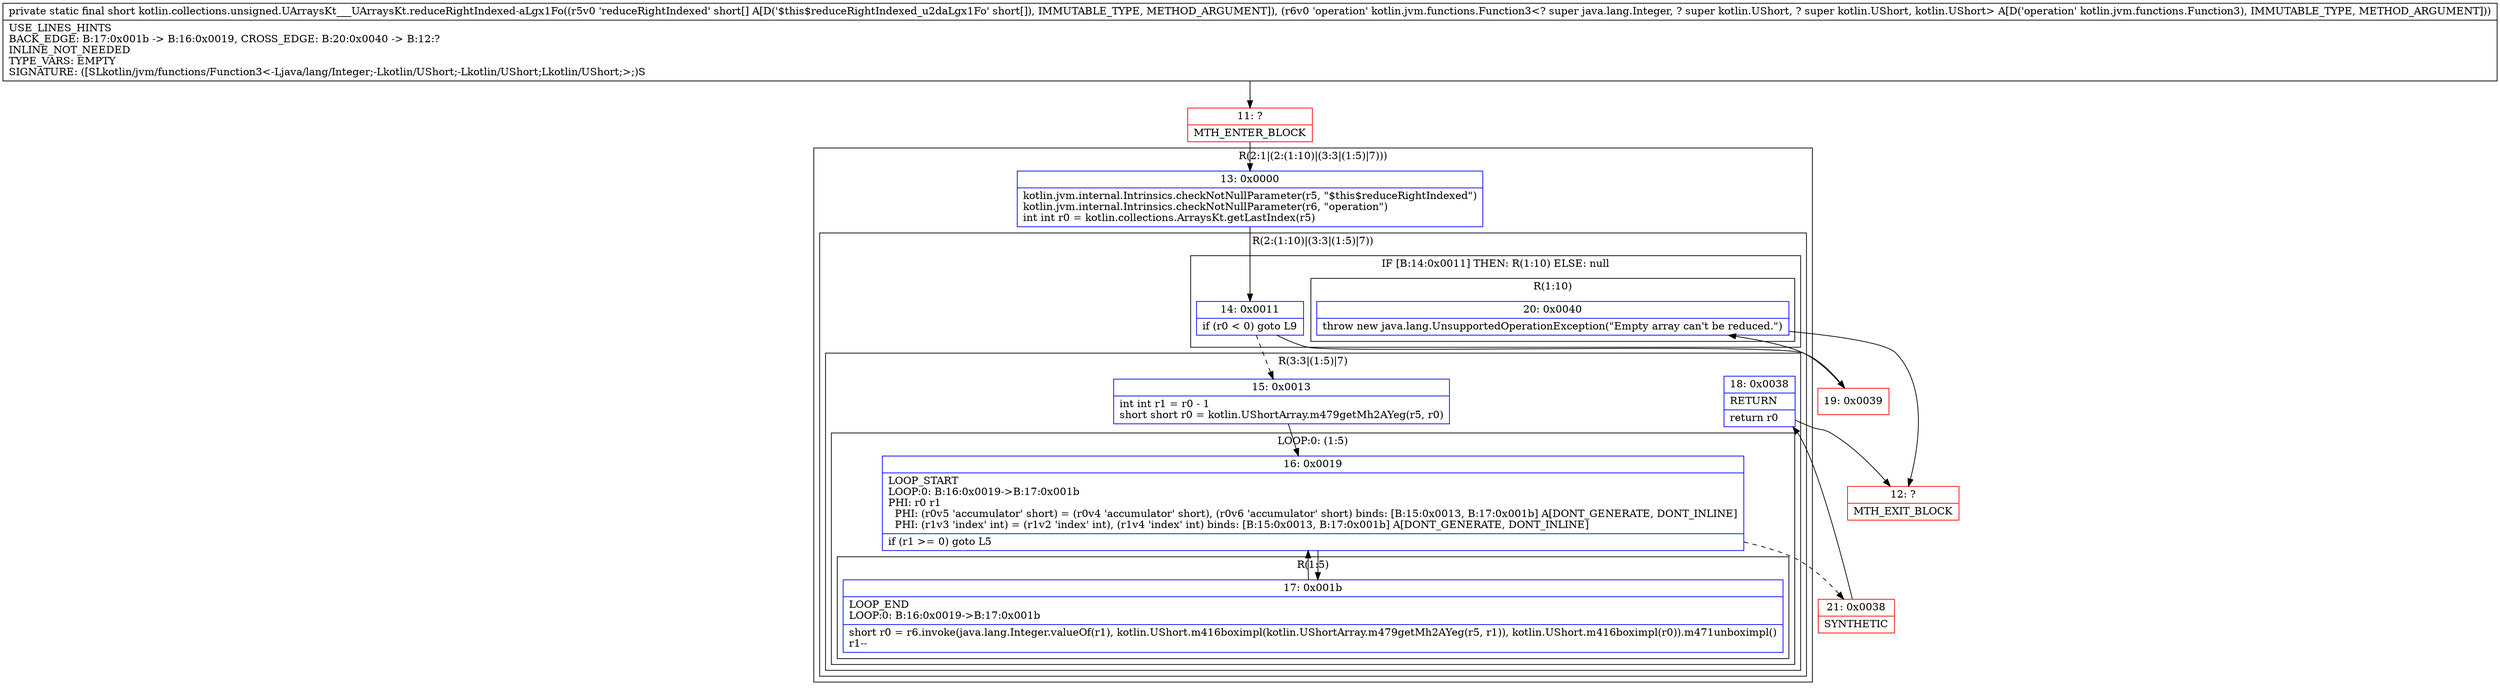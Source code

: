 digraph "CFG forkotlin.collections.unsigned.UArraysKt___UArraysKt.reduceRightIndexed\-aLgx1Fo([SLkotlin\/jvm\/functions\/Function3;)S" {
subgraph cluster_Region_2050295802 {
label = "R(2:1|(2:(1:10)|(3:3|(1:5)|7)))";
node [shape=record,color=blue];
Node_13 [shape=record,label="{13\:\ 0x0000|kotlin.jvm.internal.Intrinsics.checkNotNullParameter(r5, \"$this$reduceRightIndexed\")\lkotlin.jvm.internal.Intrinsics.checkNotNullParameter(r6, \"operation\")\lint int r0 = kotlin.collections.ArraysKt.getLastIndex(r5)\l}"];
subgraph cluster_Region_117486925 {
label = "R(2:(1:10)|(3:3|(1:5)|7))";
node [shape=record,color=blue];
subgraph cluster_IfRegion_757536487 {
label = "IF [B:14:0x0011] THEN: R(1:10) ELSE: null";
node [shape=record,color=blue];
Node_14 [shape=record,label="{14\:\ 0x0011|if (r0 \< 0) goto L9\l}"];
subgraph cluster_Region_1866867498 {
label = "R(1:10)";
node [shape=record,color=blue];
Node_20 [shape=record,label="{20\:\ 0x0040|throw new java.lang.UnsupportedOperationException(\"Empty array can't be reduced.\")\l}"];
}
}
subgraph cluster_Region_1054784180 {
label = "R(3:3|(1:5)|7)";
node [shape=record,color=blue];
Node_15 [shape=record,label="{15\:\ 0x0013|int int r1 = r0 \- 1\lshort short r0 = kotlin.UShortArray.m479getMh2AYeg(r5, r0)\l}"];
subgraph cluster_LoopRegion_930341370 {
label = "LOOP:0: (1:5)";
node [shape=record,color=blue];
Node_16 [shape=record,label="{16\:\ 0x0019|LOOP_START\lLOOP:0: B:16:0x0019\-\>B:17:0x001b\lPHI: r0 r1 \l  PHI: (r0v5 'accumulator' short) = (r0v4 'accumulator' short), (r0v6 'accumulator' short) binds: [B:15:0x0013, B:17:0x001b] A[DONT_GENERATE, DONT_INLINE]\l  PHI: (r1v3 'index' int) = (r1v2 'index' int), (r1v4 'index' int) binds: [B:15:0x0013, B:17:0x001b] A[DONT_GENERATE, DONT_INLINE]\l|if (r1 \>= 0) goto L5\l}"];
subgraph cluster_Region_1697327673 {
label = "R(1:5)";
node [shape=record,color=blue];
Node_17 [shape=record,label="{17\:\ 0x001b|LOOP_END\lLOOP:0: B:16:0x0019\-\>B:17:0x001b\l|short r0 = r6.invoke(java.lang.Integer.valueOf(r1), kotlin.UShort.m416boximpl(kotlin.UShortArray.m479getMh2AYeg(r5, r1)), kotlin.UShort.m416boximpl(r0)).m471unboximpl()\lr1\-\-\l}"];
}
}
Node_18 [shape=record,label="{18\:\ 0x0038|RETURN\l|return r0\l}"];
}
}
}
Node_11 [shape=record,color=red,label="{11\:\ ?|MTH_ENTER_BLOCK\l}"];
Node_21 [shape=record,color=red,label="{21\:\ 0x0038|SYNTHETIC\l}"];
Node_12 [shape=record,color=red,label="{12\:\ ?|MTH_EXIT_BLOCK\l}"];
Node_19 [shape=record,color=red,label="{19\:\ 0x0039}"];
MethodNode[shape=record,label="{private static final short kotlin.collections.unsigned.UArraysKt___UArraysKt.reduceRightIndexed\-aLgx1Fo((r5v0 'reduceRightIndexed' short[] A[D('$this$reduceRightIndexed_u2daLgx1Fo' short[]), IMMUTABLE_TYPE, METHOD_ARGUMENT]), (r6v0 'operation' kotlin.jvm.functions.Function3\<? super java.lang.Integer, ? super kotlin.UShort, ? super kotlin.UShort, kotlin.UShort\> A[D('operation' kotlin.jvm.functions.Function3), IMMUTABLE_TYPE, METHOD_ARGUMENT]))  | USE_LINES_HINTS\lBACK_EDGE: B:17:0x001b \-\> B:16:0x0019, CROSS_EDGE: B:20:0x0040 \-\> B:12:?\lINLINE_NOT_NEEDED\lTYPE_VARS: EMPTY\lSIGNATURE: ([SLkotlin\/jvm\/functions\/Function3\<\-Ljava\/lang\/Integer;\-Lkotlin\/UShort;\-Lkotlin\/UShort;Lkotlin\/UShort;\>;)S\l}"];
MethodNode -> Node_11;Node_13 -> Node_14;
Node_14 -> Node_15[style=dashed];
Node_14 -> Node_19;
Node_20 -> Node_12;
Node_15 -> Node_16;
Node_16 -> Node_17;
Node_16 -> Node_21[style=dashed];
Node_17 -> Node_16;
Node_18 -> Node_12;
Node_11 -> Node_13;
Node_21 -> Node_18;
Node_19 -> Node_20;
}

